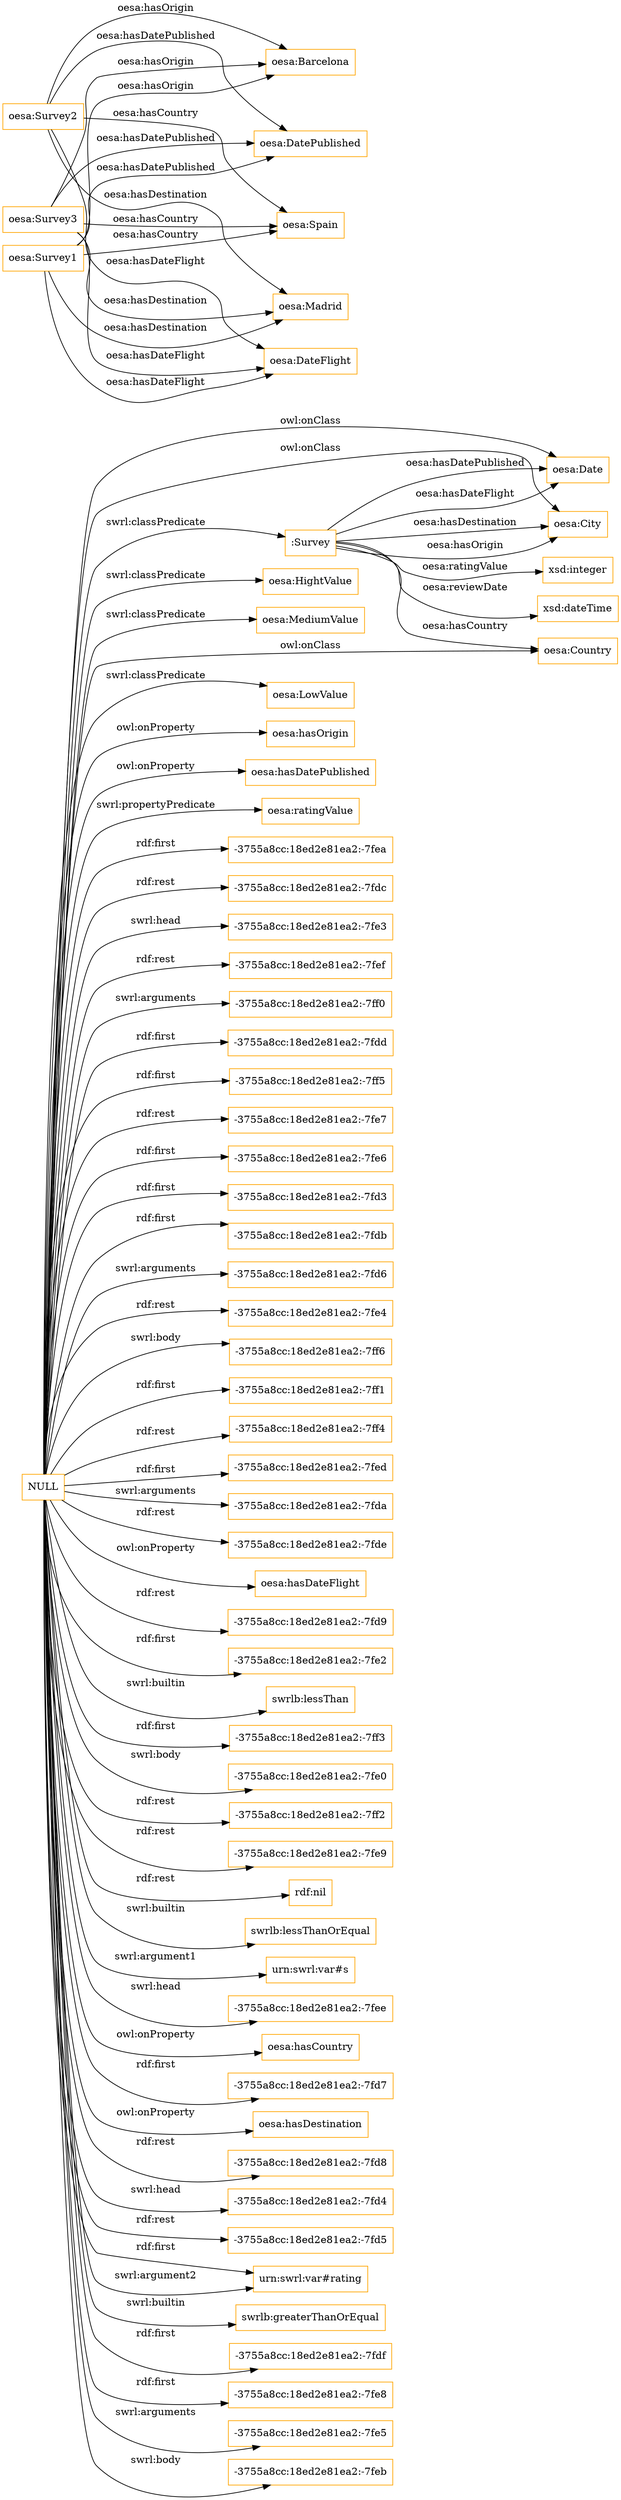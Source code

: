 digraph ar2dtool_diagram { 
rankdir=LR;
size="1501"
node [shape = rectangle, color="orange"]; "oesa:City" ":Survey" "oesa:HightValue" "oesa:Country" "oesa:MediumValue" "oesa:Date" "oesa:LowValue" ; /*classes style*/
	"oesa:Survey2" -> "oesa:Barcelona" [ label = "oesa:hasOrigin" ];
	"oesa:Survey2" -> "oesa:Madrid" [ label = "oesa:hasDestination" ];
	"oesa:Survey2" -> "oesa:DatePublished" [ label = "oesa:hasDatePublished" ];
	"oesa:Survey2" -> "oesa:DateFlight" [ label = "oesa:hasDateFlight" ];
	"oesa:Survey2" -> "oesa:Spain" [ label = "oesa:hasCountry" ];
	"oesa:Survey3" -> "oesa:Barcelona" [ label = "oesa:hasOrigin" ];
	"oesa:Survey3" -> "oesa:Madrid" [ label = "oesa:hasDestination" ];
	"oesa:Survey3" -> "oesa:DatePublished" [ label = "oesa:hasDatePublished" ];
	"oesa:Survey3" -> "oesa:DateFlight" [ label = "oesa:hasDateFlight" ];
	"oesa:Survey3" -> "oesa:Spain" [ label = "oesa:hasCountry" ];
	"NULL" -> "oesa:hasOrigin" [ label = "owl:onProperty" ];
	"NULL" -> "oesa:hasDatePublished" [ label = "owl:onProperty" ];
	"NULL" -> "oesa:ratingValue" [ label = "swrl:propertyPredicate" ];
	"NULL" -> "-3755a8cc:18ed2e81ea2:-7fea" [ label = "rdf:first" ];
	"NULL" -> "-3755a8cc:18ed2e81ea2:-7fdc" [ label = "rdf:rest" ];
	"NULL" -> "-3755a8cc:18ed2e81ea2:-7fe3" [ label = "swrl:head" ];
	"NULL" -> "-3755a8cc:18ed2e81ea2:-7fef" [ label = "rdf:rest" ];
	"NULL" -> "-3755a8cc:18ed2e81ea2:-7ff0" [ label = "swrl:arguments" ];
	"NULL" -> "-3755a8cc:18ed2e81ea2:-7fdd" [ label = "rdf:first" ];
	"NULL" -> "-3755a8cc:18ed2e81ea2:-7ff5" [ label = "rdf:first" ];
	"NULL" -> "-3755a8cc:18ed2e81ea2:-7fe7" [ label = "rdf:rest" ];
	"NULL" -> "-3755a8cc:18ed2e81ea2:-7fe6" [ label = "rdf:first" ];
	"NULL" -> "-3755a8cc:18ed2e81ea2:-7fd3" [ label = "rdf:first" ];
	"NULL" -> "-3755a8cc:18ed2e81ea2:-7fdb" [ label = "rdf:first" ];
	"NULL" -> "oesa:HightValue" [ label = "swrl:classPredicate" ];
	"NULL" -> "-3755a8cc:18ed2e81ea2:-7fd6" [ label = "swrl:arguments" ];
	"NULL" -> "-3755a8cc:18ed2e81ea2:-7fe4" [ label = "rdf:rest" ];
	"NULL" -> "-3755a8cc:18ed2e81ea2:-7ff6" [ label = "swrl:body" ];
	"NULL" -> "-3755a8cc:18ed2e81ea2:-7ff1" [ label = "rdf:first" ];
	"NULL" -> "-3755a8cc:18ed2e81ea2:-7ff4" [ label = "rdf:rest" ];
	"NULL" -> "-3755a8cc:18ed2e81ea2:-7fed" [ label = "rdf:first" ];
	"NULL" -> "-3755a8cc:18ed2e81ea2:-7fda" [ label = "swrl:arguments" ];
	"NULL" -> "oesa:Country" [ label = "owl:onClass" ];
	"NULL" -> "oesa:City" [ label = "owl:onClass" ];
	"NULL" -> "-3755a8cc:18ed2e81ea2:-7fde" [ label = "rdf:rest" ];
	"NULL" -> "oesa:hasDateFlight" [ label = "owl:onProperty" ];
	"NULL" -> "-3755a8cc:18ed2e81ea2:-7fd9" [ label = "rdf:rest" ];
	"NULL" -> "-3755a8cc:18ed2e81ea2:-7fe2" [ label = "rdf:first" ];
	"NULL" -> "oesa:Date" [ label = "owl:onClass" ];
	"NULL" -> "swrlb:lessThan" [ label = "swrl:builtin" ];
	"NULL" -> "-3755a8cc:18ed2e81ea2:-7ff3" [ label = "rdf:first" ];
	"NULL" -> "-3755a8cc:18ed2e81ea2:-7fe0" [ label = "swrl:body" ];
	"NULL" -> "-3755a8cc:18ed2e81ea2:-7ff2" [ label = "rdf:rest" ];
	"NULL" -> "-3755a8cc:18ed2e81ea2:-7fe9" [ label = "rdf:rest" ];
	"NULL" -> "rdf:nil" [ label = "rdf:rest" ];
	"NULL" -> "swrlb:lessThanOrEqual" [ label = "swrl:builtin" ];
	"NULL" -> "urn:swrl:var#s" [ label = "swrl:argument1" ];
	"NULL" -> "-3755a8cc:18ed2e81ea2:-7fee" [ label = "swrl:head" ];
	"NULL" -> "oesa:hasCountry" [ label = "owl:onProperty" ];
	"NULL" -> "-3755a8cc:18ed2e81ea2:-7fd7" [ label = "rdf:first" ];
	"NULL" -> "oesa:hasDestination" [ label = "owl:onProperty" ];
	"NULL" -> "-3755a8cc:18ed2e81ea2:-7fd8" [ label = "rdf:rest" ];
	"NULL" -> "-3755a8cc:18ed2e81ea2:-7fd4" [ label = "swrl:head" ];
	"NULL" -> "oesa:LowValue" [ label = "swrl:classPredicate" ];
	"NULL" -> ":Survey" [ label = "swrl:classPredicate" ];
	"NULL" -> "-3755a8cc:18ed2e81ea2:-7fd5" [ label = "rdf:rest" ];
	"NULL" -> "urn:swrl:var#rating" [ label = "rdf:first" ];
	"NULL" -> "swrlb:greaterThanOrEqual" [ label = "swrl:builtin" ];
	"NULL" -> "-3755a8cc:18ed2e81ea2:-7fdf" [ label = "rdf:first" ];
	"NULL" -> "urn:swrl:var#rating" [ label = "swrl:argument2" ];
	"NULL" -> "-3755a8cc:18ed2e81ea2:-7fe8" [ label = "rdf:first" ];
	"NULL" -> "oesa:MediumValue" [ label = "swrl:classPredicate" ];
	"NULL" -> "-3755a8cc:18ed2e81ea2:-7fe5" [ label = "swrl:arguments" ];
	"NULL" -> "-3755a8cc:18ed2e81ea2:-7feb" [ label = "swrl:body" ];
	"oesa:Survey1" -> "oesa:Barcelona" [ label = "oesa:hasOrigin" ];
	"oesa:Survey1" -> "oesa:Madrid" [ label = "oesa:hasDestination" ];
	"oesa:Survey1" -> "oesa:DatePublished" [ label = "oesa:hasDatePublished" ];
	"oesa:Survey1" -> "oesa:DateFlight" [ label = "oesa:hasDateFlight" ];
	"oesa:Survey1" -> "oesa:Spain" [ label = "oesa:hasCountry" ];
	":Survey" -> "oesa:City" [ label = "oesa:hasOrigin" ];
	":Survey" -> "oesa:Date" [ label = "oesa:hasDatePublished" ];
	":Survey" -> "oesa:City" [ label = "oesa:hasDestination" ];
	":Survey" -> "xsd:integer" [ label = "oesa:ratingValue" ];
	":Survey" -> "oesa:Date" [ label = "oesa:hasDateFlight" ];
	":Survey" -> "xsd:dateTime" [ label = "oesa:reviewDate" ];
	":Survey" -> "oesa:Country" [ label = "oesa:hasCountry" ];

}
